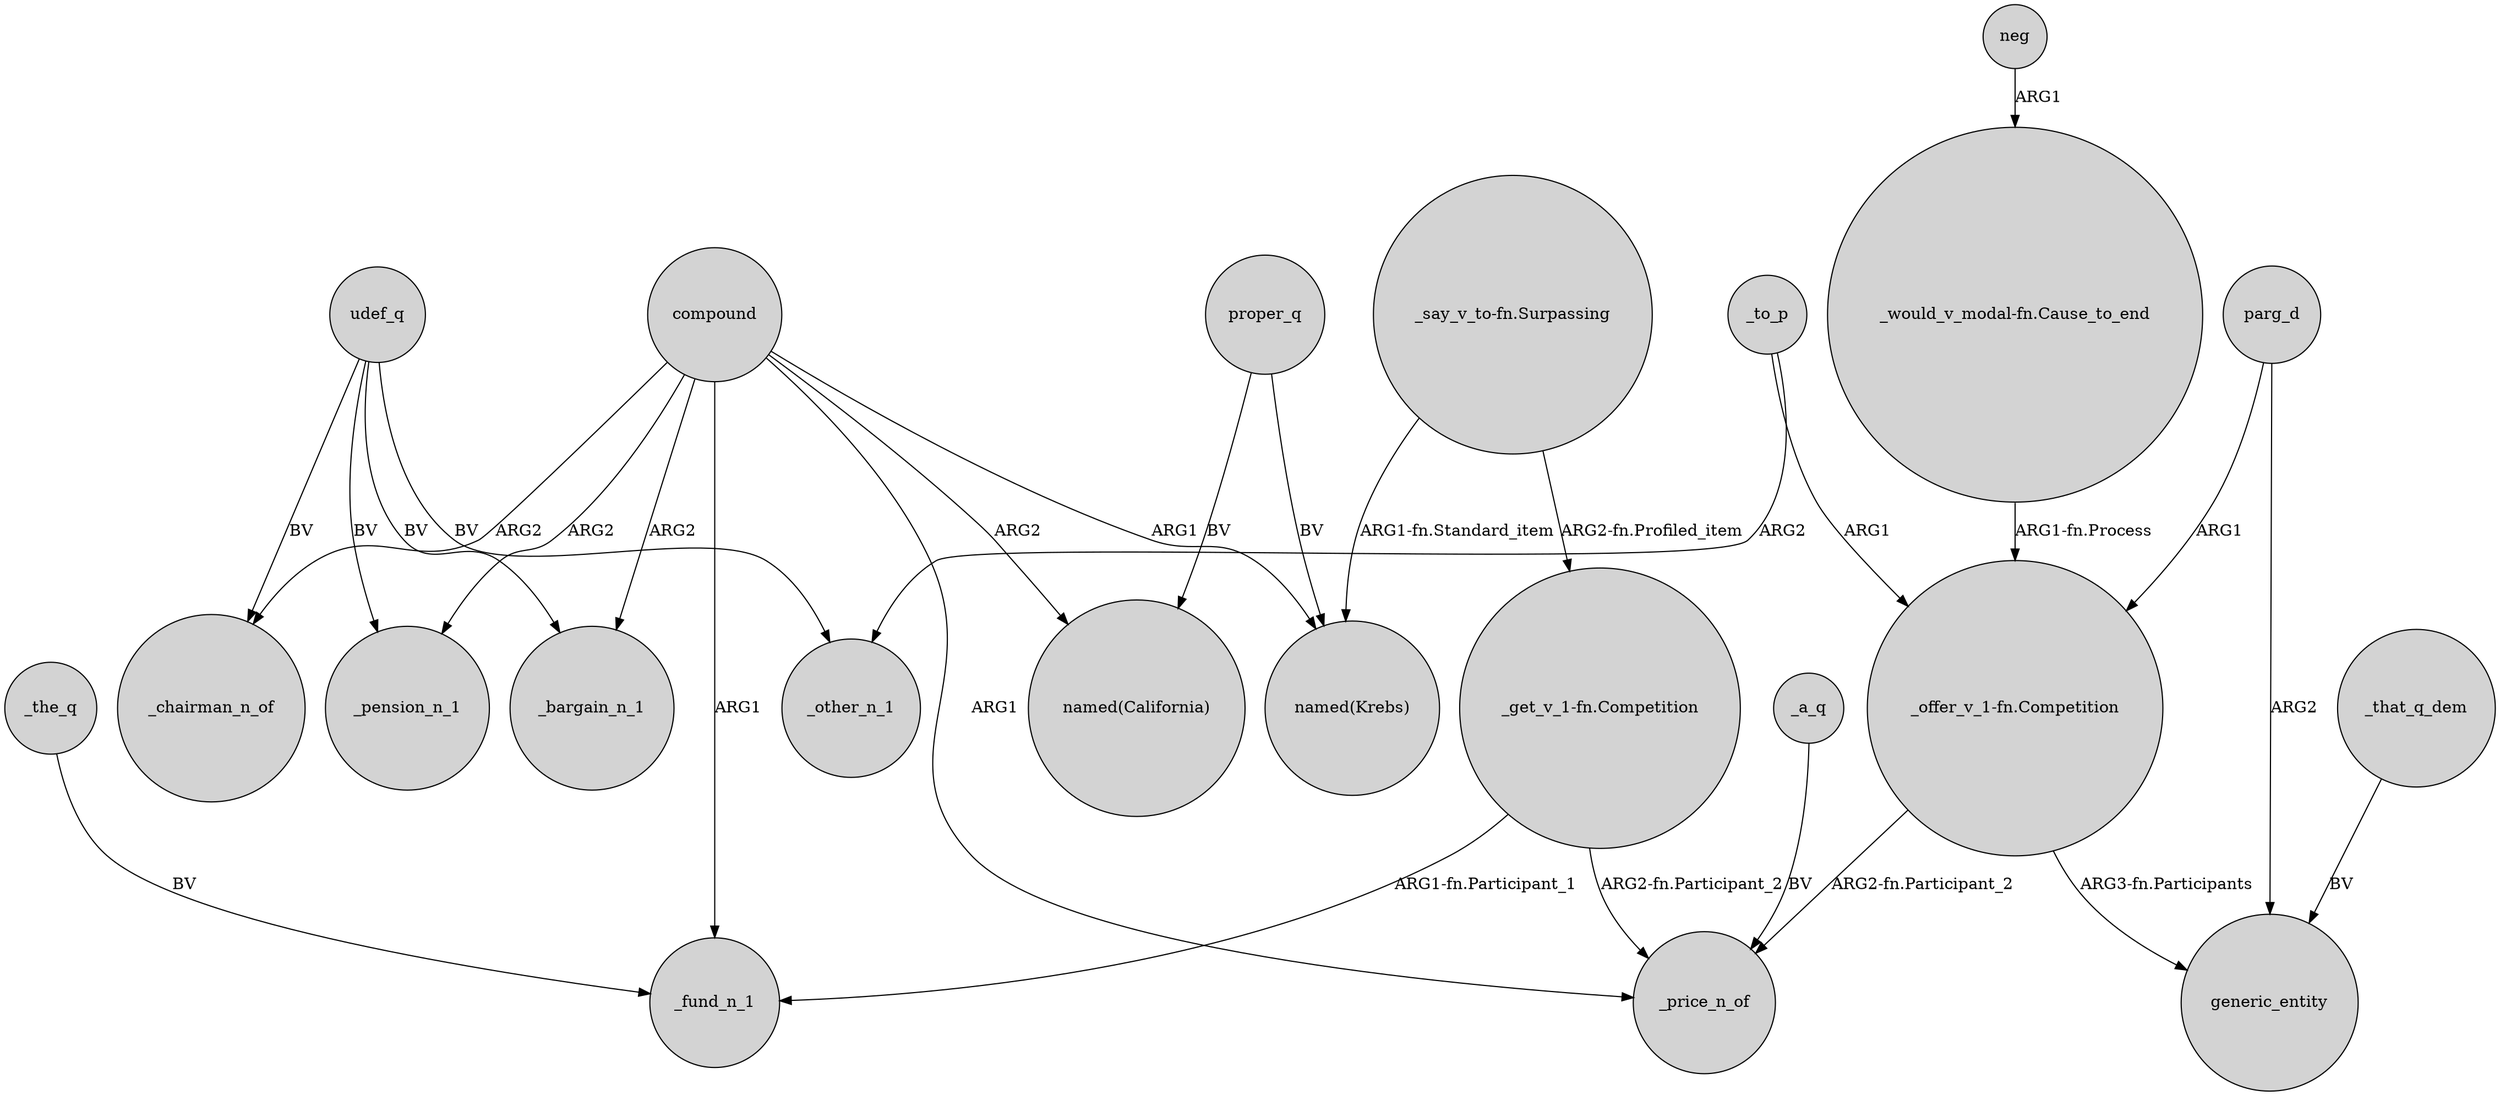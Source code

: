digraph {
	node [shape=circle style=filled]
	compound -> _chairman_n_of [label=ARG2]
	compound -> _fund_n_1 [label=ARG1]
	_to_p -> "_offer_v_1-fn.Competition" [label=ARG1]
	_the_q -> _fund_n_1 [label=BV]
	"_say_v_to-fn.Surpassing" -> "named(Krebs)" [label="ARG1-fn.Standard_item"]
	udef_q -> _chairman_n_of [label=BV]
	compound -> "named(California)" [label=ARG2]
	udef_q -> _other_n_1 [label=BV]
	"_offer_v_1-fn.Competition" -> _price_n_of [label="ARG2-fn.Participant_2"]
	udef_q -> _bargain_n_1 [label=BV]
	"_say_v_to-fn.Surpassing" -> "_get_v_1-fn.Competition" [label="ARG2-fn.Profiled_item"]
	parg_d -> "_offer_v_1-fn.Competition" [label=ARG1]
	udef_q -> _pension_n_1 [label=BV]
	_to_p -> _other_n_1 [label=ARG2]
	"_offer_v_1-fn.Competition" -> generic_entity [label="ARG3-fn.Participants"]
	compound -> "named(Krebs)" [label=ARG1]
	compound -> _pension_n_1 [label=ARG2]
	"_get_v_1-fn.Competition" -> _price_n_of [label="ARG2-fn.Participant_2"]
	"_get_v_1-fn.Competition" -> _fund_n_1 [label="ARG1-fn.Participant_1"]
	"_would_v_modal-fn.Cause_to_end" -> "_offer_v_1-fn.Competition" [label="ARG1-fn.Process"]
	proper_q -> "named(California)" [label=BV]
	neg -> "_would_v_modal-fn.Cause_to_end" [label=ARG1]
	proper_q -> "named(Krebs)" [label=BV]
	_that_q_dem -> generic_entity [label=BV]
	compound -> _price_n_of [label=ARG1]
	compound -> _bargain_n_1 [label=ARG2]
	_a_q -> _price_n_of [label=BV]
	parg_d -> generic_entity [label=ARG2]
}
